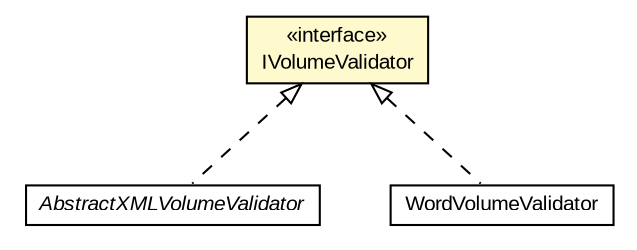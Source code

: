#!/usr/local/bin/dot
#
# Class diagram 
# Generated by UMLGraph version R5_6-24-gf6e263 (http://www.umlgraph.org/)
#

digraph G {
	edge [fontname="arial",fontsize=10,labelfontname="arial",labelfontsize=10];
	node [fontname="arial",fontsize=10,shape=plaintext];
	nodesep=0.25;
	ranksep=0.5;
	// edu.arizona.biosemantics.semanticmarkup.io.validate.IVolumeValidator
	c89682 [label=<<table title="edu.arizona.biosemantics.semanticmarkup.io.validate.IVolumeValidator" border="0" cellborder="1" cellspacing="0" cellpadding="2" port="p" bgcolor="lemonChiffon" href="./IVolumeValidator.html">
		<tr><td><table border="0" cellspacing="0" cellpadding="1">
<tr><td align="center" balign="center"> &#171;interface&#187; </td></tr>
<tr><td align="center" balign="center"> IVolumeValidator </td></tr>
		</table></td></tr>
		</table>>, URL="./IVolumeValidator.html", fontname="arial", fontcolor="black", fontsize=10.0];
	// edu.arizona.biosemantics.semanticmarkup.io.validate.AbstractXMLVolumeValidator
	c89683 [label=<<table title="edu.arizona.biosemantics.semanticmarkup.io.validate.AbstractXMLVolumeValidator" border="0" cellborder="1" cellspacing="0" cellpadding="2" port="p" href="./AbstractXMLVolumeValidator.html">
		<tr><td><table border="0" cellspacing="0" cellpadding="1">
<tr><td align="center" balign="center"><font face="arial italic"> AbstractXMLVolumeValidator </font></td></tr>
		</table></td></tr>
		</table>>, URL="./AbstractXMLVolumeValidator.html", fontname="arial", fontcolor="black", fontsize=10.0];
	// edu.arizona.biosemantics.semanticmarkup.io.validate.lib.WordVolumeValidator
	c89685 [label=<<table title="edu.arizona.biosemantics.semanticmarkup.io.validate.lib.WordVolumeValidator" border="0" cellborder="1" cellspacing="0" cellpadding="2" port="p" href="./lib/WordVolumeValidator.html">
		<tr><td><table border="0" cellspacing="0" cellpadding="1">
<tr><td align="center" balign="center"> WordVolumeValidator </td></tr>
		</table></td></tr>
		</table>>, URL="./lib/WordVolumeValidator.html", fontname="arial", fontcolor="black", fontsize=10.0];
	//edu.arizona.biosemantics.semanticmarkup.io.validate.AbstractXMLVolumeValidator implements edu.arizona.biosemantics.semanticmarkup.io.validate.IVolumeValidator
	c89682:p -> c89683:p [dir=back,arrowtail=empty,style=dashed];
	//edu.arizona.biosemantics.semanticmarkup.io.validate.lib.WordVolumeValidator implements edu.arizona.biosemantics.semanticmarkup.io.validate.IVolumeValidator
	c89682:p -> c89685:p [dir=back,arrowtail=empty,style=dashed];
}

